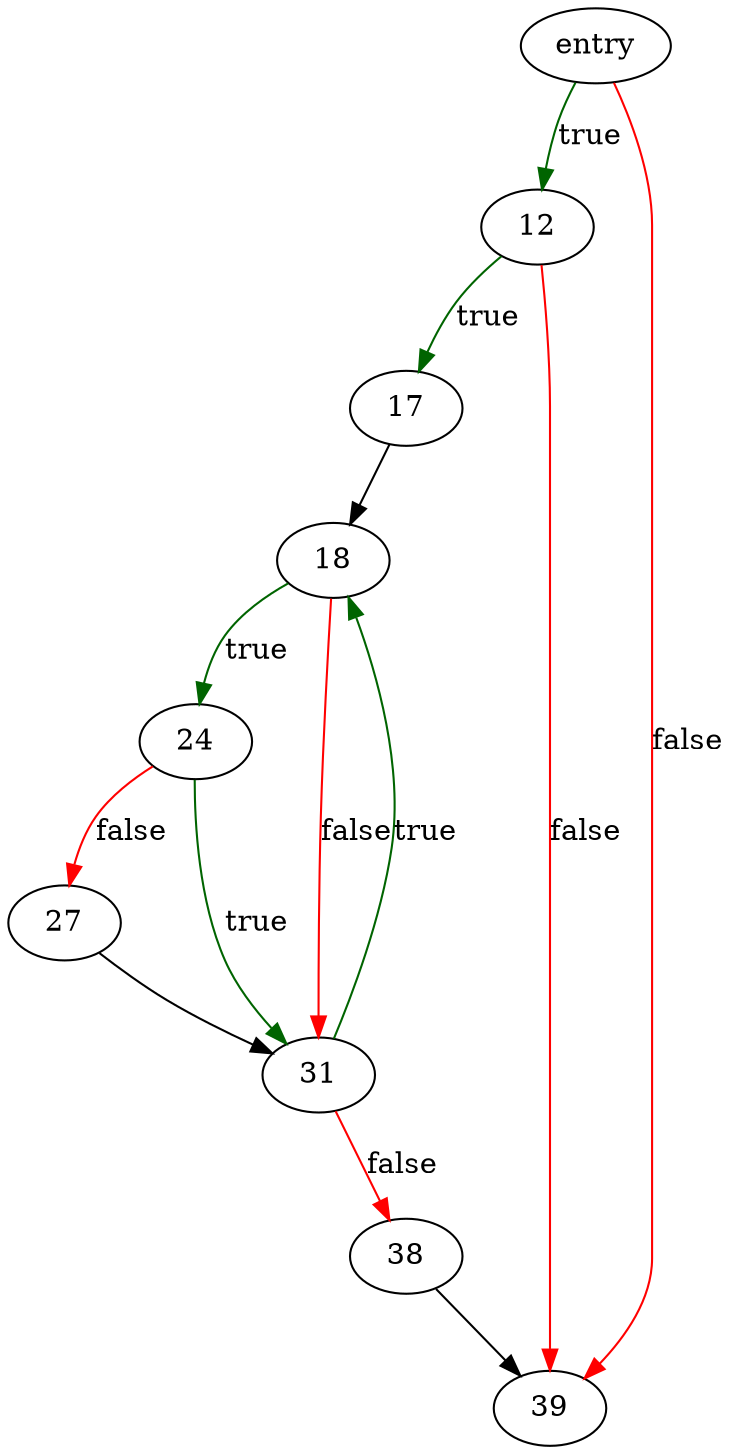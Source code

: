 digraph "exclude_fnmatch" {
	// Node definitions.
	3 [label=entry];
	12;
	17;
	18;
	24;
	27;
	31;
	38;
	39;

	// Edge definitions.
	3 -> 12 [
		color=darkgreen
		label=true
	];
	3 -> 39 [
		color=red
		label=false
	];
	12 -> 17 [
		color=darkgreen
		label=true
	];
	12 -> 39 [
		color=red
		label=false
	];
	17 -> 18;
	18 -> 24 [
		color=darkgreen
		label=true
	];
	18 -> 31 [
		color=red
		label=false
	];
	24 -> 27 [
		color=red
		label=false
	];
	24 -> 31 [
		color=darkgreen
		label=true
	];
	27 -> 31;
	31 -> 18 [
		color=darkgreen
		label=true
	];
	31 -> 38 [
		color=red
		label=false
	];
	38 -> 39;
}